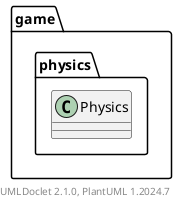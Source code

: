 @startuml
    namespace game.physics {

        class Physics [[Physics.html]]

    }

    center footer UMLDoclet 2.1.0, PlantUML %version()
@enduml
